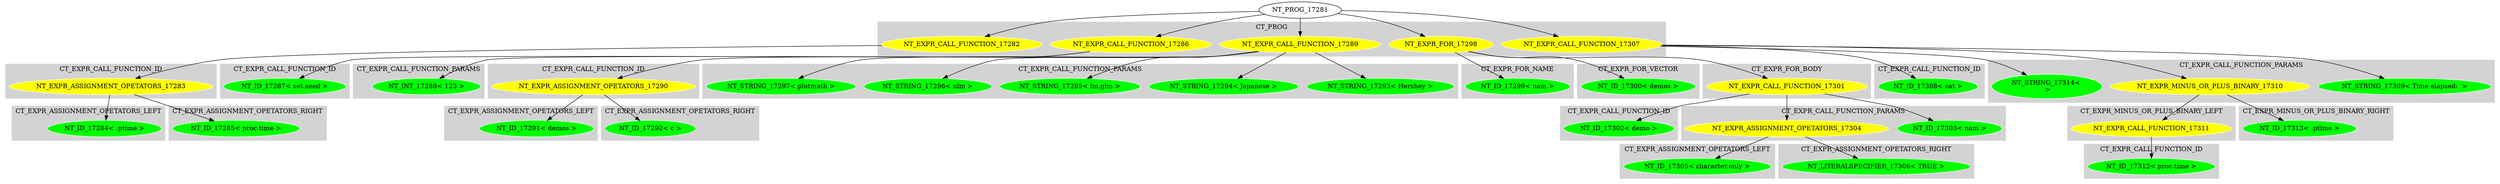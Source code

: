 digraph {

subgraph cluster0 {
 node [style=filled,color=white];
 style=filled;
 color=lightgrey;
 label = "CT_PROG";

"NT_EXPR_CALL_FUNCTION_17282"
 [fillcolor = yellow]
"NT_EXPR_CALL_FUNCTION_17286"
 [fillcolor = yellow]
"NT_EXPR_CALL_FUNCTION_17289"
 [fillcolor = yellow]
"NT_EXPR_FOR_17298"
 [fillcolor = yellow]
"NT_EXPR_CALL_FUNCTION_17307"
 [fillcolor = yellow]
}
"NT_PROG_17281"->"NT_EXPR_CALL_FUNCTION_17282"
subgraph cluster1 {
 node [style=filled,color=white];
 style=filled;
 color=lightgrey;
 label = "CT_EXPR_CALL_FUNCTION_ID";

"NT_EXPR_ASSIGNMENT_OPETATORS_17283"
 [fillcolor = yellow]
}
"NT_EXPR_CALL_FUNCTION_17282"->"NT_EXPR_ASSIGNMENT_OPETATORS_17283"
subgraph cluster2 {
 node [style=filled,color=white];
 style=filled;
 color=lightgrey;
 label = "CT_EXPR_ASSIGNMENT_OPETATORS_LEFT";

"NT_ID_17284< .ptime >"
 [fillcolor = green]
}
subgraph cluster3 {
 node [style=filled,color=white];
 style=filled;
 color=lightgrey;
 label = "CT_EXPR_ASSIGNMENT_OPETATORS_RIGHT";

"NT_ID_17285< proc.time >"
 [fillcolor = green]
}
"NT_EXPR_ASSIGNMENT_OPETATORS_17283"->"NT_ID_17284< .ptime >"
"NT_EXPR_ASSIGNMENT_OPETATORS_17283"->"NT_ID_17285< proc.time >"
"NT_PROG_17281"->"NT_EXPR_CALL_FUNCTION_17286"
subgraph cluster4 {
 node [style=filled,color=white];
 style=filled;
 color=lightgrey;
 label = "CT_EXPR_CALL_FUNCTION_ID";

"NT_ID_17287< set.seed >"
 [fillcolor = green]
}
subgraph cluster5 {
 node [style=filled,color=white];
 style=filled;
 color=lightgrey;
 label = "CT_EXPR_CALL_FUNCTION_PARAMS";

"NT_INT_17288< 123 >"
 [fillcolor = green]
}
"NT_EXPR_CALL_FUNCTION_17286"->"NT_ID_17287< set.seed >"
"NT_EXPR_CALL_FUNCTION_17286"->"NT_INT_17288< 123 >"
"NT_PROG_17281"->"NT_EXPR_CALL_FUNCTION_17289"
subgraph cluster6 {
 node [style=filled,color=white];
 style=filled;
 color=lightgrey;
 label = "CT_EXPR_CALL_FUNCTION_ID";

"NT_EXPR_ASSIGNMENT_OPETATORS_17290"
 [fillcolor = yellow]
}
subgraph cluster7 {
 node [style=filled,color=white];
 style=filled;
 color=lightgrey;
 label = "CT_EXPR_CALL_FUNCTION_PARAMS";

"NT_STRING_17293< Hershey >"
 [fillcolor = green]
"NT_STRING_17294< Japanese >"
 [fillcolor = green]
"NT_STRING_17295< lm.glm >"
 [fillcolor = green]
"NT_STRING_17296< nlm >"
 [fillcolor = green]
"NT_STRING_17297< plotmath >"
 [fillcolor = green]
}
"NT_EXPR_CALL_FUNCTION_17289"->"NT_EXPR_ASSIGNMENT_OPETATORS_17290"
subgraph cluster8 {
 node [style=filled,color=white];
 style=filled;
 color=lightgrey;
 label = "CT_EXPR_ASSIGNMENT_OPETATORS_LEFT";

"NT_ID_17291< demos >"
 [fillcolor = green]
}
subgraph cluster9 {
 node [style=filled,color=white];
 style=filled;
 color=lightgrey;
 label = "CT_EXPR_ASSIGNMENT_OPETATORS_RIGHT";

"NT_ID_17292< c >"
 [fillcolor = green]
}
"NT_EXPR_ASSIGNMENT_OPETATORS_17290"->"NT_ID_17291< demos >"
"NT_EXPR_ASSIGNMENT_OPETATORS_17290"->"NT_ID_17292< c >"
"NT_EXPR_CALL_FUNCTION_17289"->"NT_STRING_17293< Hershey >"
"NT_EXPR_CALL_FUNCTION_17289"->"NT_STRING_17294< Japanese >"
"NT_EXPR_CALL_FUNCTION_17289"->"NT_STRING_17295< lm.glm >"
"NT_EXPR_CALL_FUNCTION_17289"->"NT_STRING_17296< nlm >"
"NT_EXPR_CALL_FUNCTION_17289"->"NT_STRING_17297< plotmath >"
"NT_PROG_17281"->"NT_EXPR_FOR_17298"
subgraph cluster10 {
 node [style=filled,color=white];
 style=filled;
 color=lightgrey;
 label = "CT_EXPR_FOR_NAME";

"NT_ID_17299< nam >"
 [fillcolor = green]
}
subgraph cluster11 {
 node [style=filled,color=white];
 style=filled;
 color=lightgrey;
 label = "CT_EXPR_FOR_VECTOR";

"NT_ID_17300< demos >"
 [fillcolor = green]
}
subgraph cluster12 {
 node [style=filled,color=white];
 style=filled;
 color=lightgrey;
 label = "CT_EXPR_FOR_BODY";

"NT_EXPR_CALL_FUNCTION_17301"
 [fillcolor = yellow]
}
"NT_EXPR_FOR_17298"->"NT_ID_17299< nam >"
"NT_EXPR_FOR_17298"->"NT_ID_17300< demos >"
"NT_EXPR_FOR_17298"->"NT_EXPR_CALL_FUNCTION_17301"
subgraph cluster13 {
 node [style=filled,color=white];
 style=filled;
 color=lightgrey;
 label = "CT_EXPR_CALL_FUNCTION_ID";

"NT_ID_17302< demo >"
 [fillcolor = green]
}
subgraph cluster14 {
 node [style=filled,color=white];
 style=filled;
 color=lightgrey;
 label = "CT_EXPR_CALL_FUNCTION_PARAMS";

"NT_ID_17303< nam >"
 [fillcolor = green]
"NT_EXPR_ASSIGNMENT_OPETATORS_17304"
 [fillcolor = yellow]
}
"NT_EXPR_CALL_FUNCTION_17301"->"NT_ID_17302< demo >"
"NT_EXPR_CALL_FUNCTION_17301"->"NT_ID_17303< nam >"
"NT_EXPR_CALL_FUNCTION_17301"->"NT_EXPR_ASSIGNMENT_OPETATORS_17304"
subgraph cluster15 {
 node [style=filled,color=white];
 style=filled;
 color=lightgrey;
 label = "CT_EXPR_ASSIGNMENT_OPETATORS_LEFT";

"NT_ID_17305< character.only >"
 [fillcolor = green]
}
subgraph cluster16 {
 node [style=filled,color=white];
 style=filled;
 color=lightgrey;
 label = "CT_EXPR_ASSIGNMENT_OPETATORS_RIGHT";

"NT_LITERALSPECIFIER_17306< TRUE >"
 [fillcolor = green]
}
"NT_EXPR_ASSIGNMENT_OPETATORS_17304"->"NT_ID_17305< character.only >"
"NT_EXPR_ASSIGNMENT_OPETATORS_17304"->"NT_LITERALSPECIFIER_17306< TRUE >"
"NT_PROG_17281"->"NT_EXPR_CALL_FUNCTION_17307"
subgraph cluster17 {
 node [style=filled,color=white];
 style=filled;
 color=lightgrey;
 label = "CT_EXPR_CALL_FUNCTION_ID";

"NT_ID_17308< cat >"
 [fillcolor = green]
}
subgraph cluster18 {
 node [style=filled,color=white];
 style=filled;
 color=lightgrey;
 label = "CT_EXPR_CALL_FUNCTION_PARAMS";

"NT_STRING_17309< Time elapsed:  >"
 [fillcolor = green]
"NT_EXPR_MINUS_OR_PLUS_BINARY_17310"
 [fillcolor = yellow]
"NT_STRING_17314< \n >"
 [fillcolor = green]
}
"NT_EXPR_CALL_FUNCTION_17307"->"NT_ID_17308< cat >"
"NT_EXPR_CALL_FUNCTION_17307"->"NT_STRING_17309< Time elapsed:  >"
"NT_EXPR_CALL_FUNCTION_17307"->"NT_EXPR_MINUS_OR_PLUS_BINARY_17310"
subgraph cluster19 {
 node [style=filled,color=white];
 style=filled;
 color=lightgrey;
 label = "CT_EXPR_MINUS_OR_PLUS_BINARY_LEFT";

"NT_EXPR_CALL_FUNCTION_17311"
 [fillcolor = yellow]
}
subgraph cluster20 {
 node [style=filled,color=white];
 style=filled;
 color=lightgrey;
 label = "CT_EXPR_MINUS_OR_PLUS_BINARY_RIGHT";

"NT_ID_17313< .ptime >"
 [fillcolor = green]
}
"NT_EXPR_MINUS_OR_PLUS_BINARY_17310"->"NT_EXPR_CALL_FUNCTION_17311"
subgraph cluster21 {
 node [style=filled,color=white];
 style=filled;
 color=lightgrey;
 label = "CT_EXPR_CALL_FUNCTION_ID";

"NT_ID_17312< proc.time >"
 [fillcolor = green]
}
"NT_EXPR_CALL_FUNCTION_17311"->"NT_ID_17312< proc.time >"
"NT_EXPR_MINUS_OR_PLUS_BINARY_17310"->"NT_ID_17313< .ptime >"
"NT_EXPR_CALL_FUNCTION_17307"->"NT_STRING_17314< \n >"
}
